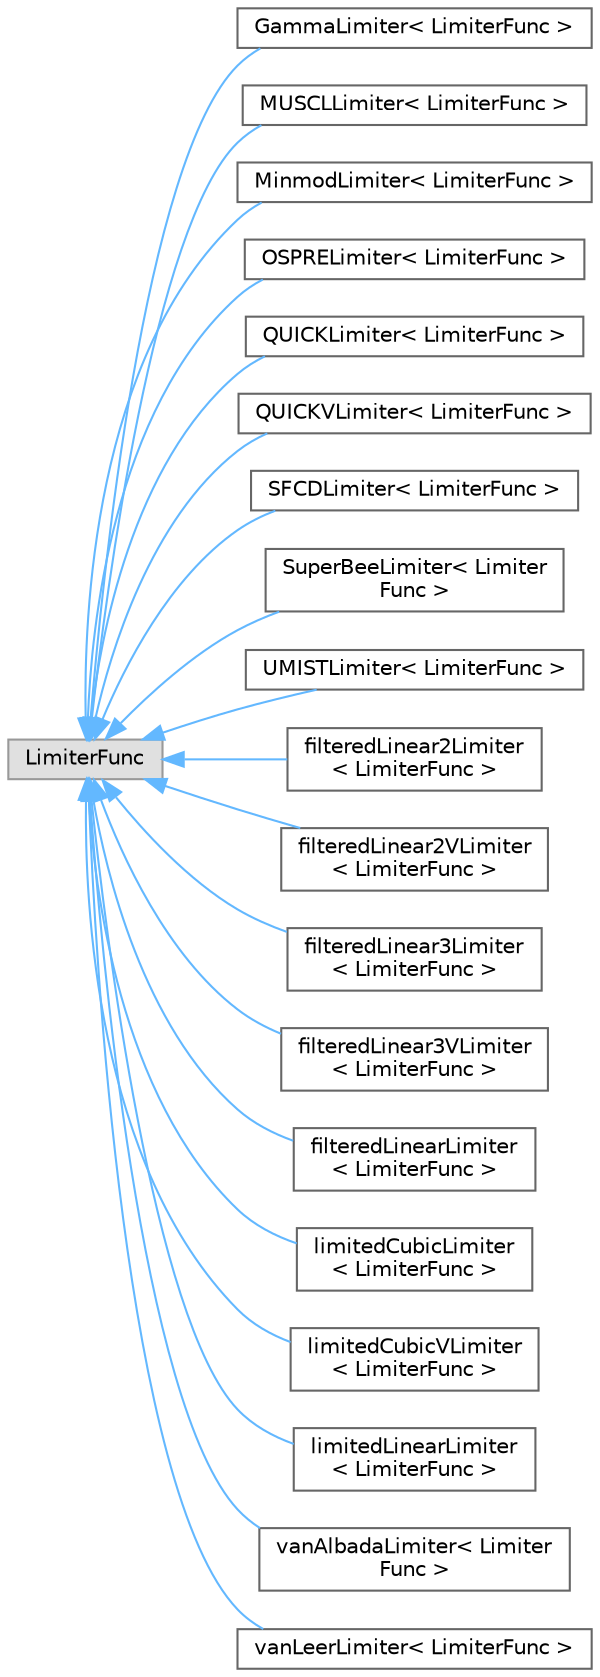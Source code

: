 digraph "Graphical Class Hierarchy"
{
 // LATEX_PDF_SIZE
  bgcolor="transparent";
  edge [fontname=Helvetica,fontsize=10,labelfontname=Helvetica,labelfontsize=10];
  node [fontname=Helvetica,fontsize=10,shape=box,height=0.2,width=0.4];
  rankdir="LR";
  Node0 [id="Node000000",label="LimiterFunc",height=0.2,width=0.4,color="grey60", fillcolor="#E0E0E0", style="filled",tooltip=" "];
  Node0 -> Node1 [id="edge5035_Node000000_Node000001",dir="back",color="steelblue1",style="solid",tooltip=" "];
  Node1 [id="Node000001",label="GammaLimiter\< LimiterFunc \>",height=0.2,width=0.4,color="grey40", fillcolor="white", style="filled",URL="$classFoam_1_1GammaLimiter.html",tooltip="Class with limiter function which returns the limiter for the Gamma differencing scheme based on phic..."];
  Node0 -> Node2 [id="edge5036_Node000000_Node000002",dir="back",color="steelblue1",style="solid",tooltip=" "];
  Node2 [id="Node000002",label="MUSCLLimiter\< LimiterFunc \>",height=0.2,width=0.4,color="grey40", fillcolor="white", style="filled",URL="$classFoam_1_1MUSCLLimiter.html",tooltip="Class with limiter function which returns the limiter for the van Leer's MUSCL differencing scheme."];
  Node0 -> Node3 [id="edge5037_Node000000_Node000003",dir="back",color="steelblue1",style="solid",tooltip=" "];
  Node3 [id="Node000003",label="MinmodLimiter\< LimiterFunc \>",height=0.2,width=0.4,color="grey40", fillcolor="white", style="filled",URL="$classFoam_1_1MinmodLimiter.html",tooltip="Class with limiter function which returns the limiter for the Minmod differencing scheme."];
  Node0 -> Node4 [id="edge5038_Node000000_Node000004",dir="back",color="steelblue1",style="solid",tooltip=" "];
  Node4 [id="Node000004",label="OSPRELimiter\< LimiterFunc \>",height=0.2,width=0.4,color="grey40", fillcolor="white", style="filled",URL="$classFoam_1_1OSPRELimiter.html",tooltip="Class with limiter function which returns the limiter for the OSPRE differencing scheme based on r ob..."];
  Node0 -> Node5 [id="edge5039_Node000000_Node000005",dir="back",color="steelblue1",style="solid",tooltip=" "];
  Node5 [id="Node000005",label="QUICKLimiter\< LimiterFunc \>",height=0.2,width=0.4,color="grey40", fillcolor="white", style="filled",URL="$classFoam_1_1QUICKLimiter.html",tooltip="Class with limiter function which returns the limiter for the quadratic-upwind differencing scheme."];
  Node0 -> Node6 [id="edge5040_Node000000_Node000006",dir="back",color="steelblue1",style="solid",tooltip=" "];
  Node6 [id="Node000006",label="QUICKVLimiter\< LimiterFunc \>",height=0.2,width=0.4,color="grey40", fillcolor="white", style="filled",URL="$classFoam_1_1QUICKVLimiter.html",tooltip="Class with limiter function which returns the limiter for the quadratic-upwind differencing scheme."];
  Node0 -> Node7 [id="edge5041_Node000000_Node000007",dir="back",color="steelblue1",style="solid",tooltip=" "];
  Node7 [id="Node000007",label="SFCDLimiter\< LimiterFunc \>",height=0.2,width=0.4,color="grey40", fillcolor="white", style="filled",URL="$classFoam_1_1SFCDLimiter.html",tooltip="Class with limiter function which returns the limiter for the SFCD differencing scheme based on phict..."];
  Node0 -> Node8 [id="edge5042_Node000000_Node000008",dir="back",color="steelblue1",style="solid",tooltip=" "];
  Node8 [id="Node000008",label="SuperBeeLimiter\< Limiter\lFunc \>",height=0.2,width=0.4,color="grey40", fillcolor="white", style="filled",URL="$classFoam_1_1SuperBeeLimiter.html",tooltip="Class with limiter function which returns the limiter for the SuperBee differencing scheme based on r..."];
  Node0 -> Node9 [id="edge5043_Node000000_Node000009",dir="back",color="steelblue1",style="solid",tooltip=" "];
  Node9 [id="Node000009",label="UMISTLimiter\< LimiterFunc \>",height=0.2,width=0.4,color="grey40", fillcolor="white", style="filled",URL="$classFoam_1_1UMISTLimiter.html",tooltip="Class with limiter function which returns the limiter for the UMIST differencing scheme."];
  Node0 -> Node10 [id="edge5044_Node000000_Node000010",dir="back",color="steelblue1",style="solid",tooltip=" "];
  Node10 [id="Node000010",label="filteredLinear2Limiter\l\< LimiterFunc \>",height=0.2,width=0.4,color="grey40", fillcolor="white", style="filled",URL="$classFoam_1_1filteredLinear2Limiter.html",tooltip="Class to generate weighting factors for the filteredLinear2 differencing scheme."];
  Node0 -> Node11 [id="edge5045_Node000000_Node000011",dir="back",color="steelblue1",style="solid",tooltip=" "];
  Node11 [id="Node000011",label="filteredLinear2VLimiter\l\< LimiterFunc \>",height=0.2,width=0.4,color="grey40", fillcolor="white", style="filled",URL="$classFoam_1_1filteredLinear2VLimiter.html",tooltip="Class to generate weighting factors for the filteredLinear2V differencing scheme."];
  Node0 -> Node12 [id="edge5046_Node000000_Node000012",dir="back",color="steelblue1",style="solid",tooltip=" "];
  Node12 [id="Node000012",label="filteredLinear3Limiter\l\< LimiterFunc \>",height=0.2,width=0.4,color="grey40", fillcolor="white", style="filled",URL="$classFoam_1_1filteredLinear3Limiter.html",tooltip="Class to generate weighting factors for the filteredLinear differencing scheme."];
  Node0 -> Node13 [id="edge5047_Node000000_Node000013",dir="back",color="steelblue1",style="solid",tooltip=" "];
  Node13 [id="Node000013",label="filteredLinear3VLimiter\l\< LimiterFunc \>",height=0.2,width=0.4,color="grey40", fillcolor="white", style="filled",URL="$classFoam_1_1filteredLinear3VLimiter.html",tooltip="Class to generate weighting factors for the filteredLinear3V differencing scheme."];
  Node0 -> Node14 [id="edge5048_Node000000_Node000014",dir="back",color="steelblue1",style="solid",tooltip=" "];
  Node14 [id="Node000014",label="filteredLinearLimiter\l\< LimiterFunc \>",height=0.2,width=0.4,color="grey40", fillcolor="white", style="filled",URL="$classFoam_1_1filteredLinearLimiter.html",tooltip="Class to generate weighting factors for the filteredLinear differencing scheme."];
  Node0 -> Node15 [id="edge5049_Node000000_Node000015",dir="back",color="steelblue1",style="solid",tooltip=" "];
  Node15 [id="Node000015",label="limitedCubicLimiter\l\< LimiterFunc \>",height=0.2,width=0.4,color="grey40", fillcolor="white", style="filled",URL="$classFoam_1_1limitedCubicLimiter.html",tooltip="Class with limiter function which returns the limiter for the TVD limited centred-cubic differencing ..."];
  Node0 -> Node16 [id="edge5050_Node000000_Node000016",dir="back",color="steelblue1",style="solid",tooltip=" "];
  Node16 [id="Node000016",label="limitedCubicVLimiter\l\< LimiterFunc \>",height=0.2,width=0.4,color="grey40", fillcolor="white", style="filled",URL="$classFoam_1_1limitedCubicVLimiter.html",tooltip="Class with limiter function which returns the limiter for the limitedCubicV differencing scheme based..."];
  Node0 -> Node17 [id="edge5051_Node000000_Node000017",dir="back",color="steelblue1",style="solid",tooltip=" "];
  Node17 [id="Node000017",label="limitedLinearLimiter\l\< LimiterFunc \>",height=0.2,width=0.4,color="grey40", fillcolor="white", style="filled",URL="$classFoam_1_1limitedLinearLimiter.html",tooltip="Class with limiter function which returns the limiter for the TVD limited linear differencing scheme ..."];
  Node0 -> Node18 [id="edge5052_Node000000_Node000018",dir="back",color="steelblue1",style="solid",tooltip=" "];
  Node18 [id="Node000018",label="vanAlbadaLimiter\< Limiter\lFunc \>",height=0.2,width=0.4,color="grey40", fillcolor="white", style="filled",URL="$classFoam_1_1vanAlbadaLimiter.html",tooltip="Class with limiter function which returns the limiter for the vanAlbada differencing scheme based on ..."];
  Node0 -> Node19 [id="edge5053_Node000000_Node000019",dir="back",color="steelblue1",style="solid",tooltip=" "];
  Node19 [id="Node000019",label="vanLeerLimiter\< LimiterFunc \>",height=0.2,width=0.4,color="grey40", fillcolor="white", style="filled",URL="$classFoam_1_1vanLeerLimiter.html",tooltip="Class with limiter function which returns the limiter for the vanLeer differencing scheme based on r ..."];
}
